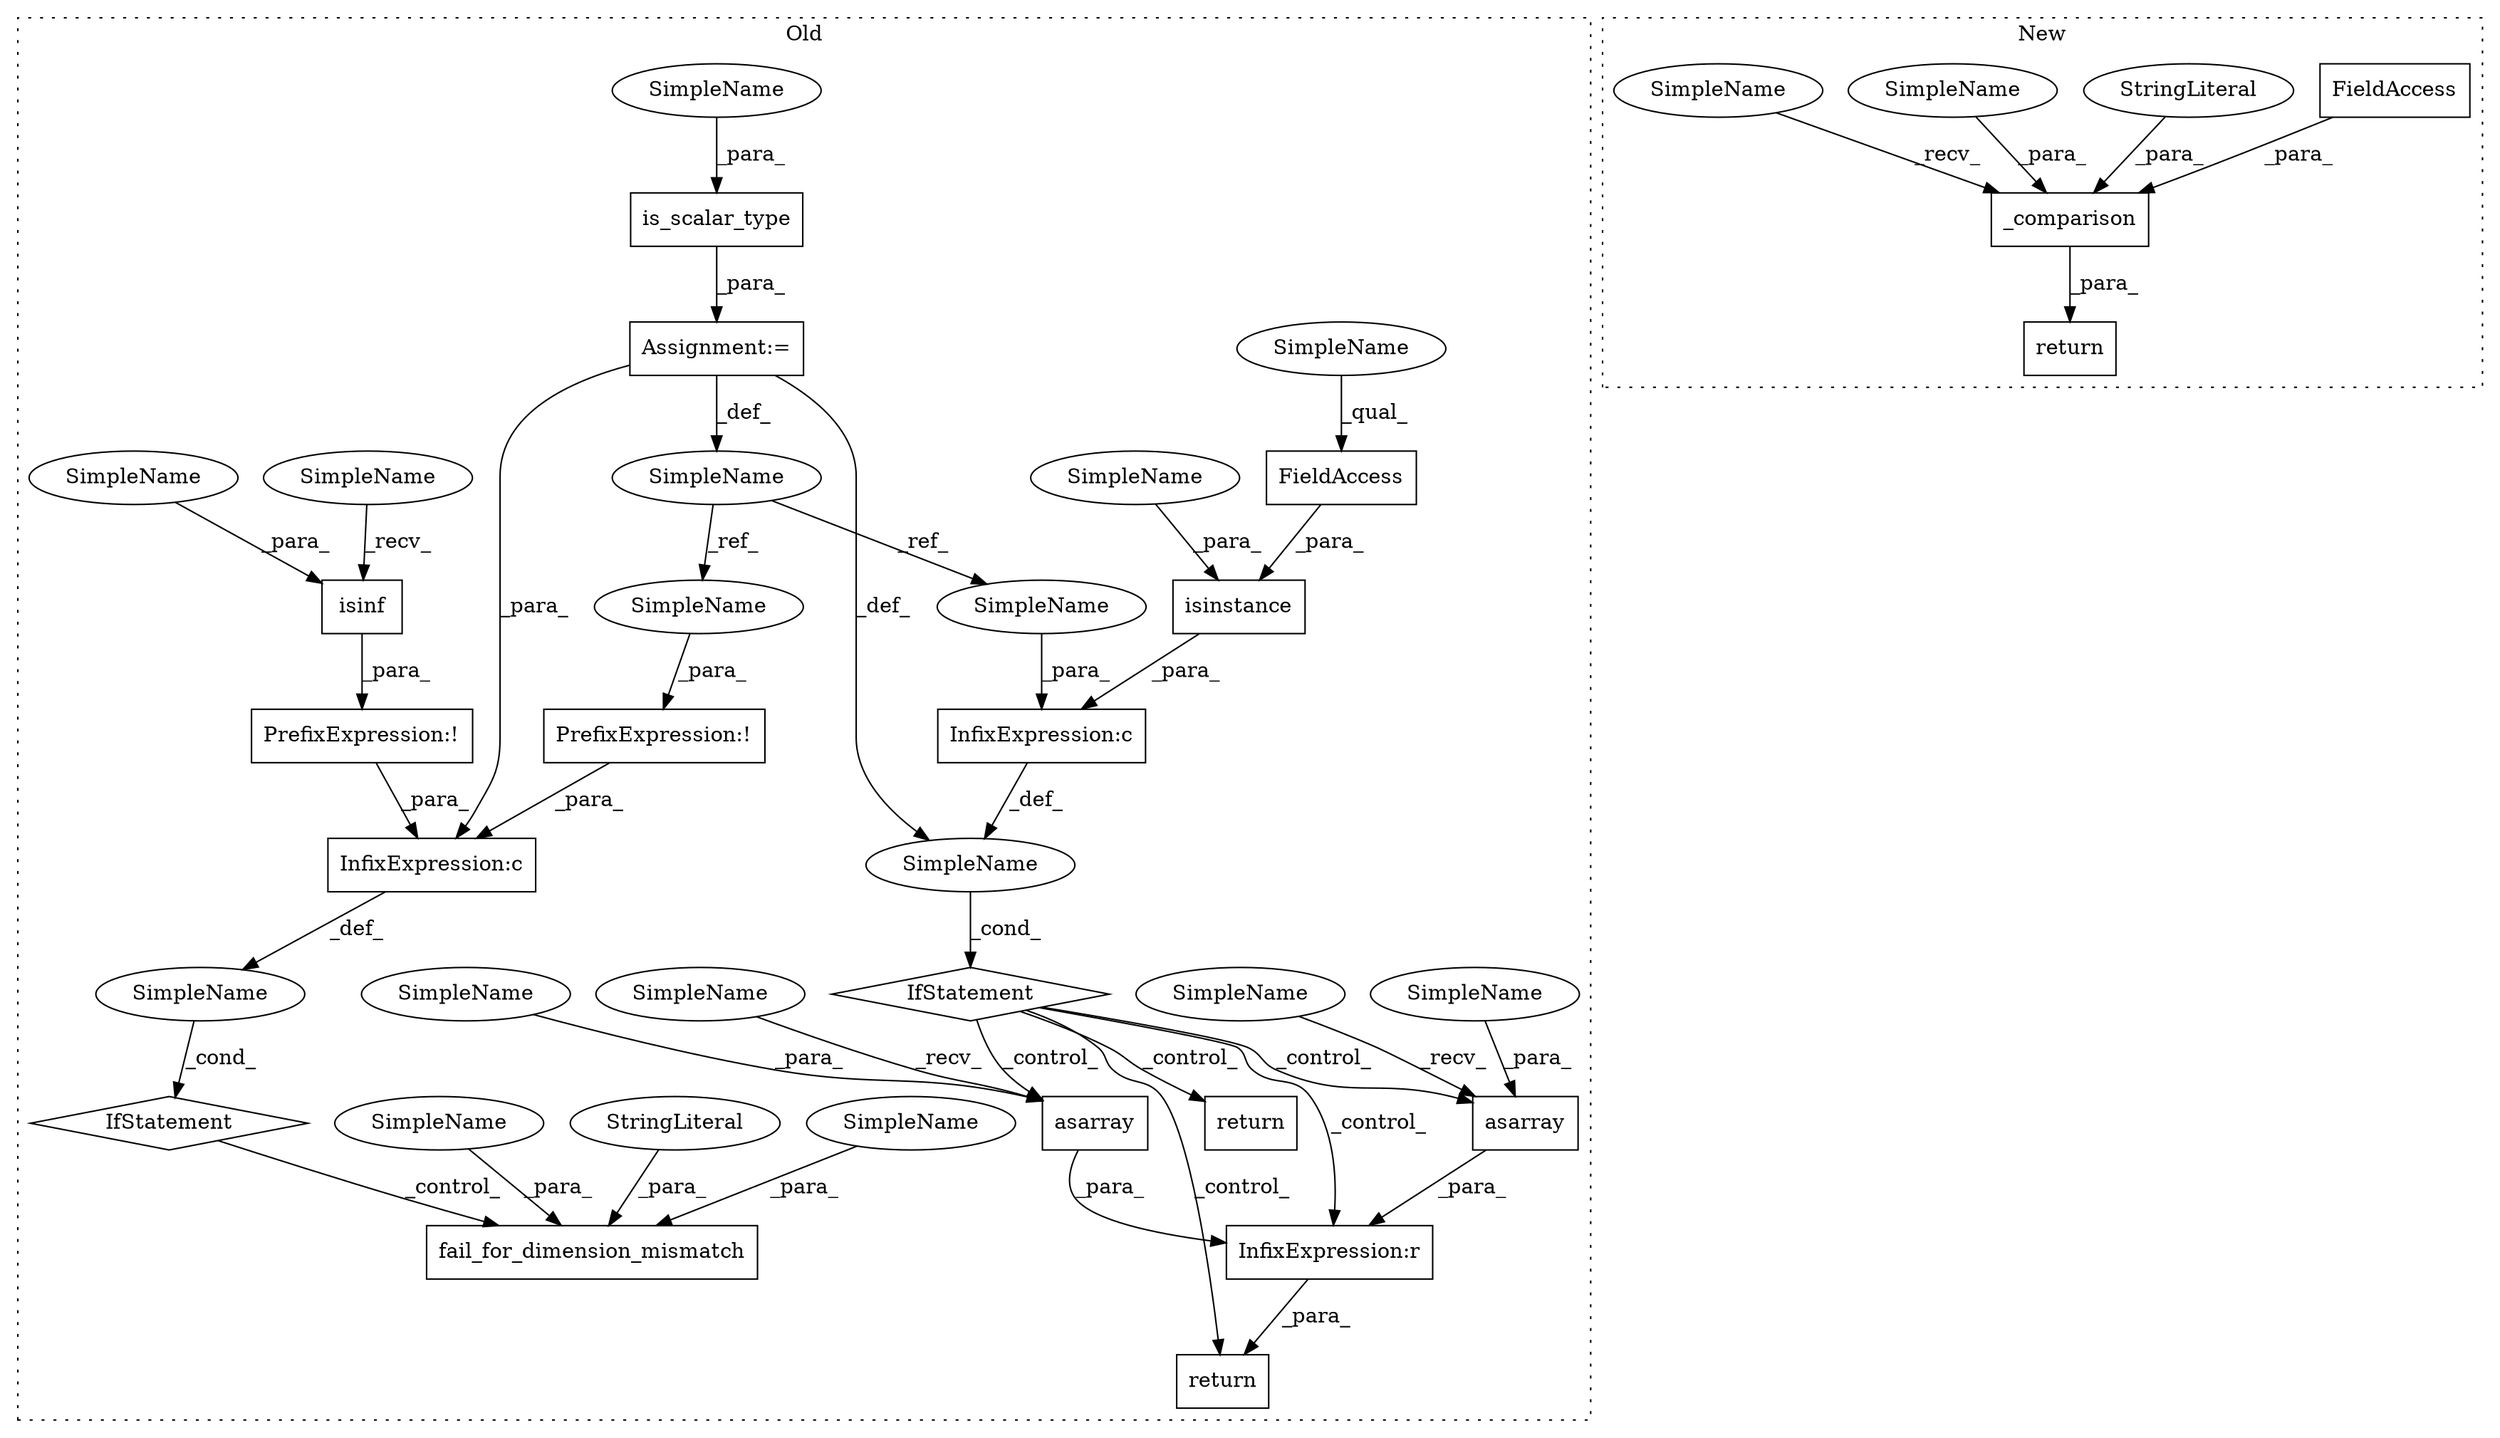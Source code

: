 digraph G {
subgraph cluster0 {
1 [label="return" a="41" s="26278" l="7" shape="box"];
3 [label="asarray" a="32" s="26314,26327" l="8,1" shape="box"];
4 [label="InfixExpression:c" a="27" s="26255" l="4" shape="box"];
5 [label="asarray" a="32" s="26292,26304" l="8,1" shape="box"];
6 [label="isinf" a="32" s="26133,26144" l="6,1" shape="box"];
7 [label="PrefixExpression:!" a="38" s="26126" l="1" shape="box"];
8 [label="fail_for_dimension_mismatch" a="32" s="26155,26207" l="28,1" shape="box"];
9 [label="PrefixExpression:!" a="38" s="26112" l="1" shape="box"];
10 [label="InfixExpression:r" a="27" s="26305" l="3" shape="box"];
11 [label="InfixExpression:c" a="27" s="26122" l="4" shape="box"];
12 [label="SimpleName" a="42" s="" l="" shape="ellipse"];
13 [label="IfStatement" a="25" s="26108,26145" l="4,2" shape="diamond"];
15 [label="FieldAccess" a="22" s="26241" l="13" shape="box"];
16 [label="IfStatement" a="25" s="26220,26268" l="4,2" shape="diamond"];
17 [label="SimpleName" a="42" s="26071" l="9" shape="ellipse"];
18 [label="SimpleName" a="42" s="" l="" shape="ellipse"];
19 [label="isinstance" a="32" s="26224,26254" l="11,1" shape="box"];
20 [label="Assignment:=" a="7" s="26080" l="1" shape="box"];
22 [label="StringLiteral" a="45" s="26194" l="13" shape="ellipse"];
23 [label="return" a="41" s="26351" l="7" shape="box"];
25 [label="is_scalar_type" a="32" s="26081,26101" l="15,1" shape="box"];
26 [label="SimpleName" a="42" s="26235" l="5" shape="ellipse"];
27 [label="SimpleName" a="42" s="26096" l="5" shape="ellipse"];
28 [label="SimpleName" a="42" s="26322" l="5" shape="ellipse"];
29 [label="SimpleName" a="42" s="26188" l="5" shape="ellipse"];
30 [label="SimpleName" a="42" s="26139" l="5" shape="ellipse"];
32 [label="SimpleName" a="42" s="26308" l="5" shape="ellipse"];
33 [label="SimpleName" a="42" s="26241" l="5" shape="ellipse"];
34 [label="SimpleName" a="42" s="26286" l="5" shape="ellipse"];
35 [label="SimpleName" a="42" s="26127" l="5" shape="ellipse"];
36 [label="SimpleName" a="42" s="26183" l="4" shape="ellipse"];
37 [label="SimpleName" a="42" s="26300" l="4" shape="ellipse"];
39 [label="SimpleName" a="42" s="26113" l="9" shape="ellipse"];
40 [label="SimpleName" a="42" s="26259" l="9" shape="ellipse"];
label = "Old";
style="dotted";
}
subgraph cluster1 {
2 [label="_comparison" a="32" s="24813,24856" l="12,1" shape="box"];
14 [label="FieldAccess" a="22" s="24845" l="11" shape="box"];
21 [label="StringLiteral" a="45" s="24831" l="13" shape="ellipse"];
24 [label="return" a="41" s="24801" l="7" shape="box"];
31 [label="SimpleName" a="42" s="24825" l="5" shape="ellipse"];
38 [label="SimpleName" a="42" s="24808" l="4" shape="ellipse"];
label = "New";
style="dotted";
}
2 -> 24 [label="_para_"];
3 -> 10 [label="_para_"];
4 -> 18 [label="_def_"];
5 -> 10 [label="_para_"];
6 -> 7 [label="_para_"];
7 -> 11 [label="_para_"];
9 -> 11 [label="_para_"];
10 -> 1 [label="_para_"];
11 -> 12 [label="_def_"];
12 -> 13 [label="_cond_"];
13 -> 8 [label="_control_"];
14 -> 2 [label="_para_"];
15 -> 19 [label="_para_"];
16 -> 3 [label="_control_"];
16 -> 5 [label="_control_"];
16 -> 10 [label="_control_"];
16 -> 23 [label="_control_"];
16 -> 1 [label="_control_"];
17 -> 40 [label="_ref_"];
17 -> 39 [label="_ref_"];
18 -> 16 [label="_cond_"];
19 -> 4 [label="_para_"];
20 -> 18 [label="_def_"];
20 -> 17 [label="_def_"];
20 -> 11 [label="_para_"];
21 -> 2 [label="_para_"];
22 -> 8 [label="_para_"];
25 -> 20 [label="_para_"];
26 -> 19 [label="_para_"];
27 -> 25 [label="_para_"];
28 -> 3 [label="_para_"];
29 -> 8 [label="_para_"];
30 -> 6 [label="_para_"];
31 -> 2 [label="_para_"];
32 -> 3 [label="_recv_"];
33 -> 15 [label="_qual_"];
34 -> 5 [label="_recv_"];
35 -> 6 [label="_recv_"];
36 -> 8 [label="_para_"];
37 -> 5 [label="_para_"];
38 -> 2 [label="_recv_"];
39 -> 9 [label="_para_"];
40 -> 4 [label="_para_"];
}